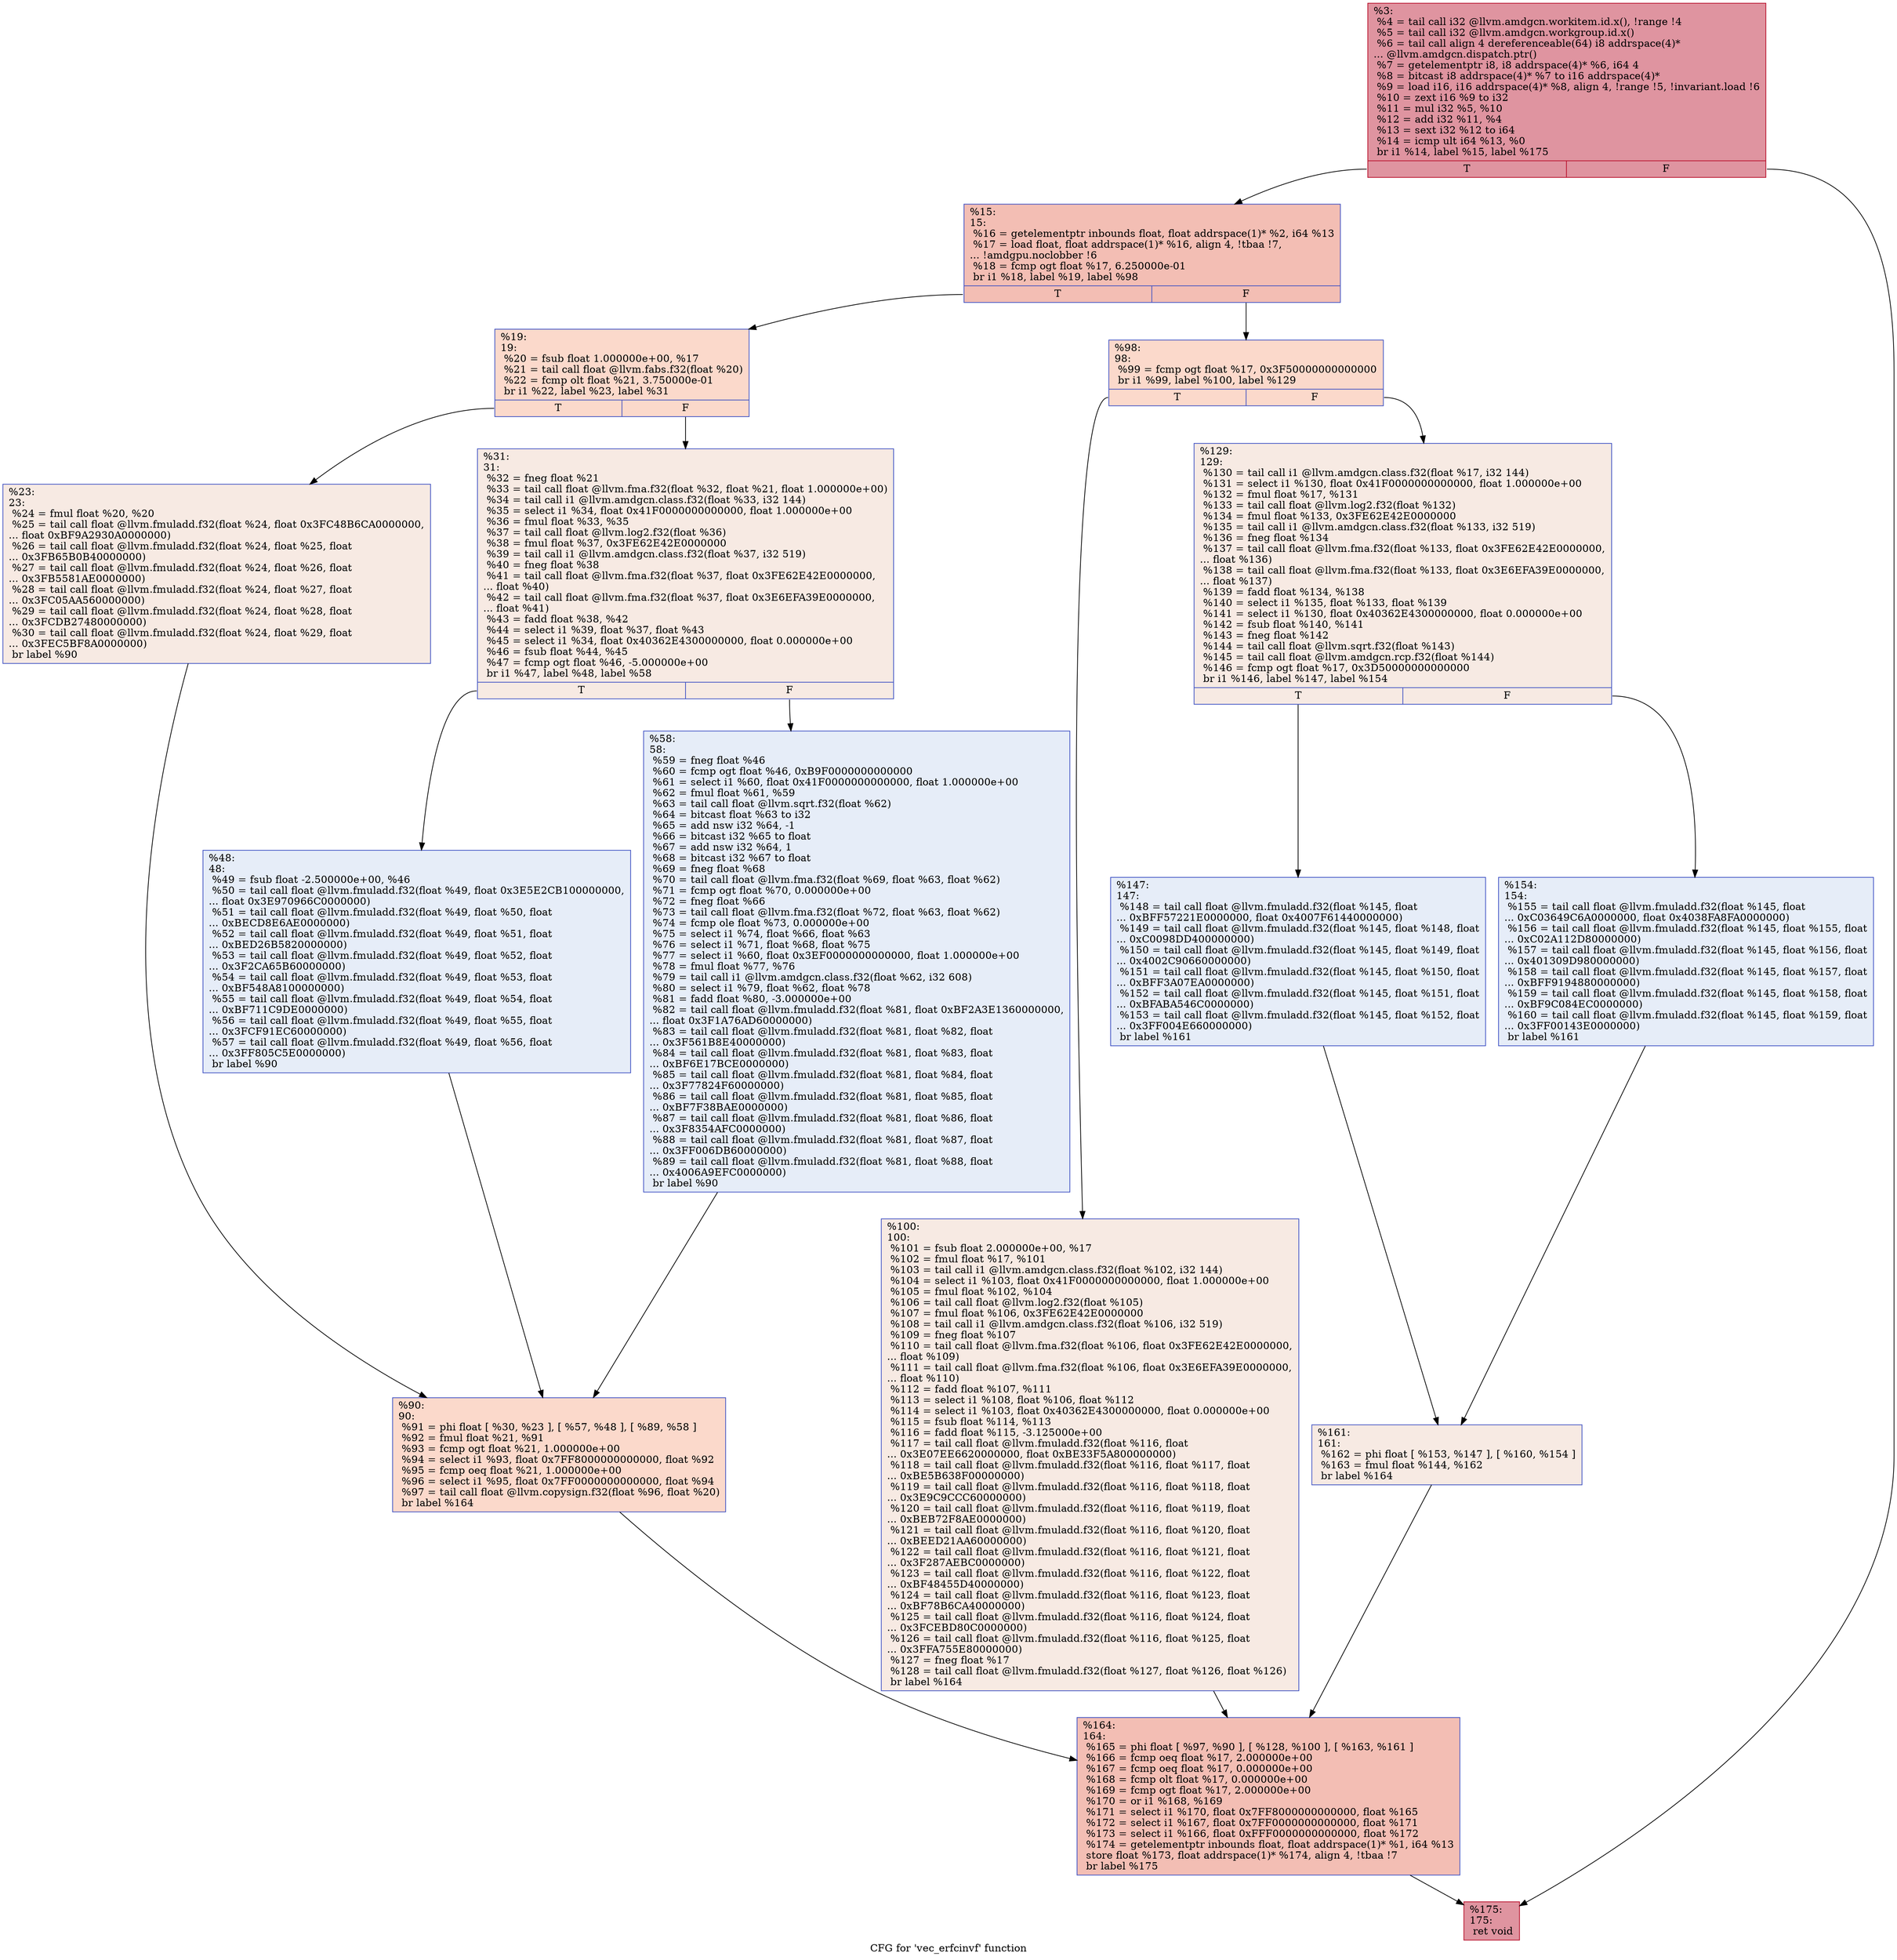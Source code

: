 digraph "CFG for 'vec_erfcinvf' function" {
	label="CFG for 'vec_erfcinvf' function";

	Node0x4af7c00 [shape=record,color="#b70d28ff", style=filled, fillcolor="#b70d2870",label="{%3:\l  %4 = tail call i32 @llvm.amdgcn.workitem.id.x(), !range !4\l  %5 = tail call i32 @llvm.amdgcn.workgroup.id.x()\l  %6 = tail call align 4 dereferenceable(64) i8 addrspace(4)*\l... @llvm.amdgcn.dispatch.ptr()\l  %7 = getelementptr i8, i8 addrspace(4)* %6, i64 4\l  %8 = bitcast i8 addrspace(4)* %7 to i16 addrspace(4)*\l  %9 = load i16, i16 addrspace(4)* %8, align 4, !range !5, !invariant.load !6\l  %10 = zext i16 %9 to i32\l  %11 = mul i32 %5, %10\l  %12 = add i32 %11, %4\l  %13 = sext i32 %12 to i64\l  %14 = icmp ult i64 %13, %0\l  br i1 %14, label %15, label %175\l|{<s0>T|<s1>F}}"];
	Node0x4af7c00:s0 -> Node0x4af89a0;
	Node0x4af7c00:s1 -> Node0x4af9c10;
	Node0x4af89a0 [shape=record,color="#3d50c3ff", style=filled, fillcolor="#e36c5570",label="{%15:\l15:                                               \l  %16 = getelementptr inbounds float, float addrspace(1)* %2, i64 %13\l  %17 = load float, float addrspace(1)* %16, align 4, !tbaa !7,\l... !amdgpu.noclobber !6\l  %18 = fcmp ogt float %17, 6.250000e-01\l  br i1 %18, label %19, label %98\l|{<s0>T|<s1>F}}"];
	Node0x4af89a0:s0 -> Node0x4afb130;
	Node0x4af89a0:s1 -> Node0x4afb1c0;
	Node0x4afb130 [shape=record,color="#3d50c3ff", style=filled, fillcolor="#f7a88970",label="{%19:\l19:                                               \l  %20 = fsub float 1.000000e+00, %17\l  %21 = tail call float @llvm.fabs.f32(float %20)\l  %22 = fcmp olt float %21, 3.750000e-01\l  br i1 %22, label %23, label %31\l|{<s0>T|<s1>F}}"];
	Node0x4afb130:s0 -> Node0x4afb650;
	Node0x4afb130:s1 -> Node0x4afb6e0;
	Node0x4afb650 [shape=record,color="#3d50c3ff", style=filled, fillcolor="#eed0c070",label="{%23:\l23:                                               \l  %24 = fmul float %20, %20\l  %25 = tail call float @llvm.fmuladd.f32(float %24, float 0x3FC48B6CA0000000,\l... float 0xBF9A2930A0000000)\l  %26 = tail call float @llvm.fmuladd.f32(float %24, float %25, float\l... 0x3FB65B0B40000000)\l  %27 = tail call float @llvm.fmuladd.f32(float %24, float %26, float\l... 0x3FB5581AE0000000)\l  %28 = tail call float @llvm.fmuladd.f32(float %24, float %27, float\l... 0x3FC05AA560000000)\l  %29 = tail call float @llvm.fmuladd.f32(float %24, float %28, float\l... 0x3FCDB27480000000)\l  %30 = tail call float @llvm.fmuladd.f32(float %24, float %29, float\l... 0x3FEC5BF8A0000000)\l  br label %90\l}"];
	Node0x4afb650 -> Node0x4afc340;
	Node0x4afb6e0 [shape=record,color="#3d50c3ff", style=filled, fillcolor="#eed0c070",label="{%31:\l31:                                               \l  %32 = fneg float %21\l  %33 = tail call float @llvm.fma.f32(float %32, float %21, float 1.000000e+00)\l  %34 = tail call i1 @llvm.amdgcn.class.f32(float %33, i32 144)\l  %35 = select i1 %34, float 0x41F0000000000000, float 1.000000e+00\l  %36 = fmul float %33, %35\l  %37 = tail call float @llvm.log2.f32(float %36)\l  %38 = fmul float %37, 0x3FE62E42E0000000\l  %39 = tail call i1 @llvm.amdgcn.class.f32(float %37, i32 519)\l  %40 = fneg float %38\l  %41 = tail call float @llvm.fma.f32(float %37, float 0x3FE62E42E0000000,\l... float %40)\l  %42 = tail call float @llvm.fma.f32(float %37, float 0x3E6EFA39E0000000,\l... float %41)\l  %43 = fadd float %38, %42\l  %44 = select i1 %39, float %37, float %43\l  %45 = select i1 %34, float 0x40362E4300000000, float 0.000000e+00\l  %46 = fsub float %44, %45\l  %47 = fcmp ogt float %46, -5.000000e+00\l  br i1 %47, label %48, label %58\l|{<s0>T|<s1>F}}"];
	Node0x4afb6e0:s0 -> Node0x4afd6c0;
	Node0x4afb6e0:s1 -> Node0x4afd750;
	Node0x4afd6c0 [shape=record,color="#3d50c3ff", style=filled, fillcolor="#c7d7f070",label="{%48:\l48:                                               \l  %49 = fsub float -2.500000e+00, %46\l  %50 = tail call float @llvm.fmuladd.f32(float %49, float 0x3E5E2CB100000000,\l... float 0x3E970966C0000000)\l  %51 = tail call float @llvm.fmuladd.f32(float %49, float %50, float\l... 0xBECD8E6AE0000000)\l  %52 = tail call float @llvm.fmuladd.f32(float %49, float %51, float\l... 0xBED26B5820000000)\l  %53 = tail call float @llvm.fmuladd.f32(float %49, float %52, float\l... 0x3F2CA65B60000000)\l  %54 = tail call float @llvm.fmuladd.f32(float %49, float %53, float\l... 0xBF548A8100000000)\l  %55 = tail call float @llvm.fmuladd.f32(float %49, float %54, float\l... 0xBF711C9DE0000000)\l  %56 = tail call float @llvm.fmuladd.f32(float %49, float %55, float\l... 0x3FCF91EC60000000)\l  %57 = tail call float @llvm.fmuladd.f32(float %49, float %56, float\l... 0x3FF805C5E0000000)\l  br label %90\l}"];
	Node0x4afd6c0 -> Node0x4afc340;
	Node0x4afd750 [shape=record,color="#3d50c3ff", style=filled, fillcolor="#c7d7f070",label="{%58:\l58:                                               \l  %59 = fneg float %46\l  %60 = fcmp ogt float %46, 0xB9F0000000000000\l  %61 = select i1 %60, float 0x41F0000000000000, float 1.000000e+00\l  %62 = fmul float %61, %59\l  %63 = tail call float @llvm.sqrt.f32(float %62)\l  %64 = bitcast float %63 to i32\l  %65 = add nsw i32 %64, -1\l  %66 = bitcast i32 %65 to float\l  %67 = add nsw i32 %64, 1\l  %68 = bitcast i32 %67 to float\l  %69 = fneg float %68\l  %70 = tail call float @llvm.fma.f32(float %69, float %63, float %62)\l  %71 = fcmp ogt float %70, 0.000000e+00\l  %72 = fneg float %66\l  %73 = tail call float @llvm.fma.f32(float %72, float %63, float %62)\l  %74 = fcmp ole float %73, 0.000000e+00\l  %75 = select i1 %74, float %66, float %63\l  %76 = select i1 %71, float %68, float %75\l  %77 = select i1 %60, float 0x3EF0000000000000, float 1.000000e+00\l  %78 = fmul float %77, %76\l  %79 = tail call i1 @llvm.amdgcn.class.f32(float %62, i32 608)\l  %80 = select i1 %79, float %62, float %78\l  %81 = fadd float %80, -3.000000e+00\l  %82 = tail call float @llvm.fmuladd.f32(float %81, float 0xBF2A3E1360000000,\l... float 0x3F1A76AD60000000)\l  %83 = tail call float @llvm.fmuladd.f32(float %81, float %82, float\l... 0x3F561B8E40000000)\l  %84 = tail call float @llvm.fmuladd.f32(float %81, float %83, float\l... 0xBF6E17BCE0000000)\l  %85 = tail call float @llvm.fmuladd.f32(float %81, float %84, float\l... 0x3F77824F60000000)\l  %86 = tail call float @llvm.fmuladd.f32(float %81, float %85, float\l... 0xBF7F38BAE0000000)\l  %87 = tail call float @llvm.fmuladd.f32(float %81, float %86, float\l... 0x3F8354AFC0000000)\l  %88 = tail call float @llvm.fmuladd.f32(float %81, float %87, float\l... 0x3FF006DB60000000)\l  %89 = tail call float @llvm.fmuladd.f32(float %81, float %88, float\l... 0x4006A9EFC0000000)\l  br label %90\l}"];
	Node0x4afd750 -> Node0x4afc340;
	Node0x4afc340 [shape=record,color="#3d50c3ff", style=filled, fillcolor="#f7a88970",label="{%90:\l90:                                               \l  %91 = phi float [ %30, %23 ], [ %57, %48 ], [ %89, %58 ]\l  %92 = fmul float %21, %91\l  %93 = fcmp ogt float %21, 1.000000e+00\l  %94 = select i1 %93, float 0x7FF8000000000000, float %92\l  %95 = fcmp oeq float %21, 1.000000e+00\l  %96 = select i1 %95, float 0x7FF0000000000000, float %94\l  %97 = tail call float @llvm.copysign.f32(float %96, float %20)\l  br label %164\l}"];
	Node0x4afc340 -> Node0x4b00ae0;
	Node0x4afb1c0 [shape=record,color="#3d50c3ff", style=filled, fillcolor="#f7a88970",label="{%98:\l98:                                               \l  %99 = fcmp ogt float %17, 0x3F50000000000000\l  br i1 %99, label %100, label %129\l|{<s0>T|<s1>F}}"];
	Node0x4afb1c0:s0 -> Node0x4b00c70;
	Node0x4afb1c0:s1 -> Node0x4b00d00;
	Node0x4b00c70 [shape=record,color="#3d50c3ff", style=filled, fillcolor="#eed0c070",label="{%100:\l100:                                              \l  %101 = fsub float 2.000000e+00, %17\l  %102 = fmul float %17, %101\l  %103 = tail call i1 @llvm.amdgcn.class.f32(float %102, i32 144)\l  %104 = select i1 %103, float 0x41F0000000000000, float 1.000000e+00\l  %105 = fmul float %102, %104\l  %106 = tail call float @llvm.log2.f32(float %105)\l  %107 = fmul float %106, 0x3FE62E42E0000000\l  %108 = tail call i1 @llvm.amdgcn.class.f32(float %106, i32 519)\l  %109 = fneg float %107\l  %110 = tail call float @llvm.fma.f32(float %106, float 0x3FE62E42E0000000,\l... float %109)\l  %111 = tail call float @llvm.fma.f32(float %106, float 0x3E6EFA39E0000000,\l... float %110)\l  %112 = fadd float %107, %111\l  %113 = select i1 %108, float %106, float %112\l  %114 = select i1 %103, float 0x40362E4300000000, float 0.000000e+00\l  %115 = fsub float %114, %113\l  %116 = fadd float %115, -3.125000e+00\l  %117 = tail call float @llvm.fmuladd.f32(float %116, float\l... 0x3E07EE6620000000, float 0xBE33F5A800000000)\l  %118 = tail call float @llvm.fmuladd.f32(float %116, float %117, float\l... 0xBE5B638F00000000)\l  %119 = tail call float @llvm.fmuladd.f32(float %116, float %118, float\l... 0x3E9C9CCC60000000)\l  %120 = tail call float @llvm.fmuladd.f32(float %116, float %119, float\l... 0xBEB72F8AE0000000)\l  %121 = tail call float @llvm.fmuladd.f32(float %116, float %120, float\l... 0xBEED21AA60000000)\l  %122 = tail call float @llvm.fmuladd.f32(float %116, float %121, float\l... 0x3F287AEBC0000000)\l  %123 = tail call float @llvm.fmuladd.f32(float %116, float %122, float\l... 0xBF48455D40000000)\l  %124 = tail call float @llvm.fmuladd.f32(float %116, float %123, float\l... 0xBF78B6CA40000000)\l  %125 = tail call float @llvm.fmuladd.f32(float %116, float %124, float\l... 0x3FCEBD80C0000000)\l  %126 = tail call float @llvm.fmuladd.f32(float %116, float %125, float\l... 0x3FFA755E80000000)\l  %127 = fneg float %17\l  %128 = tail call float @llvm.fmuladd.f32(float %127, float %126, float %126)\l  br label %164\l}"];
	Node0x4b00c70 -> Node0x4b00ae0;
	Node0x4b00d00 [shape=record,color="#3d50c3ff", style=filled, fillcolor="#eed0c070",label="{%129:\l129:                                              \l  %130 = tail call i1 @llvm.amdgcn.class.f32(float %17, i32 144)\l  %131 = select i1 %130, float 0x41F0000000000000, float 1.000000e+00\l  %132 = fmul float %17, %131\l  %133 = tail call float @llvm.log2.f32(float %132)\l  %134 = fmul float %133, 0x3FE62E42E0000000\l  %135 = tail call i1 @llvm.amdgcn.class.f32(float %133, i32 519)\l  %136 = fneg float %134\l  %137 = tail call float @llvm.fma.f32(float %133, float 0x3FE62E42E0000000,\l... float %136)\l  %138 = tail call float @llvm.fma.f32(float %133, float 0x3E6EFA39E0000000,\l... float %137)\l  %139 = fadd float %134, %138\l  %140 = select i1 %135, float %133, float %139\l  %141 = select i1 %130, float 0x40362E4300000000, float 0.000000e+00\l  %142 = fsub float %140, %141\l  %143 = fneg float %142\l  %144 = tail call float @llvm.sqrt.f32(float %143)\l  %145 = tail call float @llvm.amdgcn.rcp.f32(float %144)\l  %146 = fcmp ogt float %17, 0x3D50000000000000\l  br i1 %146, label %147, label %154\l|{<s0>T|<s1>F}}"];
	Node0x4b00d00:s0 -> Node0x4b04770;
	Node0x4b00d00:s1 -> Node0x4b04800;
	Node0x4b04770 [shape=record,color="#3d50c3ff", style=filled, fillcolor="#c7d7f070",label="{%147:\l147:                                              \l  %148 = tail call float @llvm.fmuladd.f32(float %145, float\l... 0xBFF57221E0000000, float 0x4007F61440000000)\l  %149 = tail call float @llvm.fmuladd.f32(float %145, float %148, float\l... 0xC0098DD400000000)\l  %150 = tail call float @llvm.fmuladd.f32(float %145, float %149, float\l... 0x4002C90660000000)\l  %151 = tail call float @llvm.fmuladd.f32(float %145, float %150, float\l... 0xBFF3A07EA0000000)\l  %152 = tail call float @llvm.fmuladd.f32(float %145, float %151, float\l... 0xBFABA546C0000000)\l  %153 = tail call float @llvm.fmuladd.f32(float %145, float %152, float\l... 0x3FF004E660000000)\l  br label %161\l}"];
	Node0x4b04770 -> Node0x4b05290;
	Node0x4b04800 [shape=record,color="#3d50c3ff", style=filled, fillcolor="#c7d7f070",label="{%154:\l154:                                              \l  %155 = tail call float @llvm.fmuladd.f32(float %145, float\l... 0xC03649C6A0000000, float 0x4038FA8FA0000000)\l  %156 = tail call float @llvm.fmuladd.f32(float %145, float %155, float\l... 0xC02A112D80000000)\l  %157 = tail call float @llvm.fmuladd.f32(float %145, float %156, float\l... 0x401309D980000000)\l  %158 = tail call float @llvm.fmuladd.f32(float %145, float %157, float\l... 0xBFF9194880000000)\l  %159 = tail call float @llvm.fmuladd.f32(float %145, float %158, float\l... 0xBF9C084EC0000000)\l  %160 = tail call float @llvm.fmuladd.f32(float %145, float %159, float\l... 0x3FF00143E0000000)\l  br label %161\l}"];
	Node0x4b04800 -> Node0x4b05290;
	Node0x4b05290 [shape=record,color="#3d50c3ff", style=filled, fillcolor="#eed0c070",label="{%161:\l161:                                              \l  %162 = phi float [ %153, %147 ], [ %160, %154 ]\l  %163 = fmul float %144, %162\l  br label %164\l}"];
	Node0x4b05290 -> Node0x4b00ae0;
	Node0x4b00ae0 [shape=record,color="#3d50c3ff", style=filled, fillcolor="#e36c5570",label="{%164:\l164:                                              \l  %165 = phi float [ %97, %90 ], [ %128, %100 ], [ %163, %161 ]\l  %166 = fcmp oeq float %17, 2.000000e+00\l  %167 = fcmp oeq float %17, 0.000000e+00\l  %168 = fcmp olt float %17, 0.000000e+00\l  %169 = fcmp ogt float %17, 2.000000e+00\l  %170 = or i1 %168, %169\l  %171 = select i1 %170, float 0x7FF8000000000000, float %165\l  %172 = select i1 %167, float 0x7FF0000000000000, float %171\l  %173 = select i1 %166, float 0xFFF0000000000000, float %172\l  %174 = getelementptr inbounds float, float addrspace(1)* %1, i64 %13\l  store float %173, float addrspace(1)* %174, align 4, !tbaa !7\l  br label %175\l}"];
	Node0x4b00ae0 -> Node0x4af9c10;
	Node0x4af9c10 [shape=record,color="#b70d28ff", style=filled, fillcolor="#b70d2870",label="{%175:\l175:                                              \l  ret void\l}"];
}
